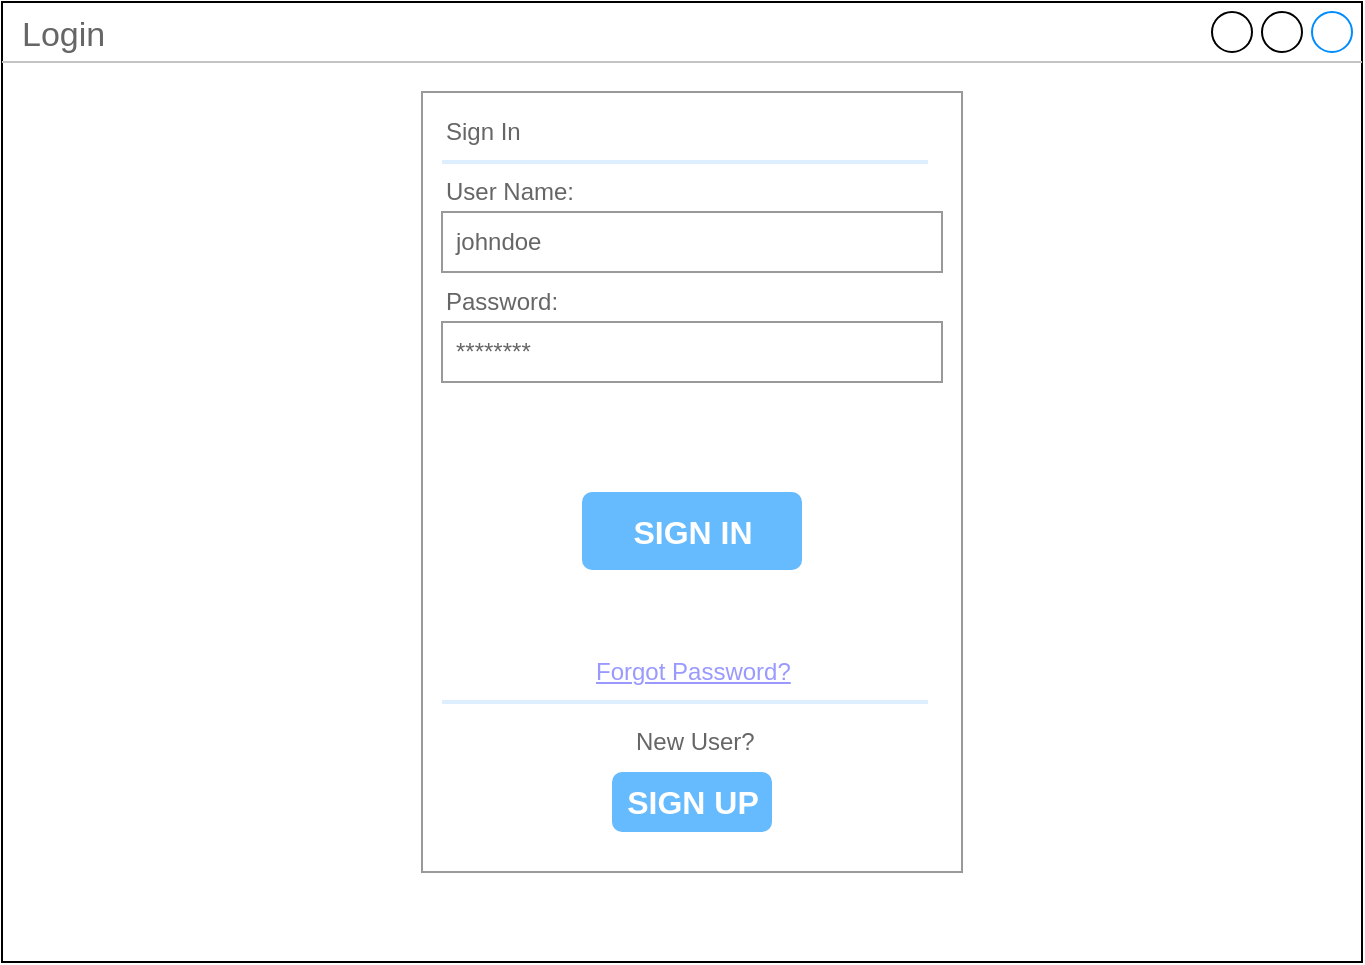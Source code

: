 <mxfile version="23.1.6" type="github" pages="3">
  <diagram name="Log in" id="-9WkaX-hUNrG1IMqJFz7">
    <mxGraphModel dx="1221" dy="652" grid="1" gridSize="10" guides="1" tooltips="1" connect="1" arrows="1" fold="1" page="1" pageScale="1" pageWidth="826" pageHeight="1169" math="0" shadow="0">
      <root>
        <mxCell id="0" />
        <mxCell id="1" parent="0" />
        <mxCell id="sIfJ9HAyzEDMkH3nIFHM-5" value="" style="verticalLabelPosition=bottom;shadow=0;dashed=0;align=center;html=1;verticalAlign=top;strokeWidth=1;shape=mxgraph.mockup.containers.videoPlayer;strokeColor=#666666;strokeColor2=#008cff;strokeColor3=#c4c4c4;textColor=#666666;fillColor2=#008cff;barHeight=30;barPos=20;" parent="1" vertex="1">
          <mxGeometry x="260" y="340" width="300" height="200" as="geometry" />
        </mxCell>
        <mxCell id="sIfJ9HAyzEDMkH3nIFHM-6" value="Login&amp;nbsp;" style="strokeWidth=1;shadow=0;dashed=0;align=center;html=1;shape=mxgraph.mockup.containers.window;align=left;verticalAlign=top;spacingLeft=8;strokeColor2=#008cff;strokeColor3=#c4c4c4;fontColor=#666666;mainText=;fontSize=17;labelBackgroundColor=none;whiteSpace=wrap;" parent="1" vertex="1">
          <mxGeometry x="30" y="200" width="680" height="480" as="geometry" />
        </mxCell>
        <mxCell id="sIfJ9HAyzEDMkH3nIFHM-15" value="" style="strokeWidth=1;shadow=0;dashed=0;align=center;html=1;shape=mxgraph.mockup.forms.rrect;rSize=0;strokeColor=#999999;fillColor=#ffffff;" parent="1" vertex="1">
          <mxGeometry x="240" y="245" width="270" height="390" as="geometry" />
        </mxCell>
        <mxCell id="sIfJ9HAyzEDMkH3nIFHM-16" value="Sign In" style="strokeWidth=1;shadow=0;dashed=0;align=center;html=1;shape=mxgraph.mockup.forms.anchor;fontSize=12;fontColor=#666666;align=left;resizeWidth=1;spacingLeft=0;" parent="sIfJ9HAyzEDMkH3nIFHM-15" vertex="1">
          <mxGeometry width="135" height="20" relative="1" as="geometry">
            <mxPoint x="10" y="10" as="offset" />
          </mxGeometry>
        </mxCell>
        <mxCell id="sIfJ9HAyzEDMkH3nIFHM-17" value="" style="shape=line;strokeColor=#ddeeff;strokeWidth=2;html=1;resizeWidth=1;" parent="sIfJ9HAyzEDMkH3nIFHM-15" vertex="1">
          <mxGeometry width="243" height="10" relative="1" as="geometry">
            <mxPoint x="10" y="30" as="offset" />
          </mxGeometry>
        </mxCell>
        <mxCell id="sIfJ9HAyzEDMkH3nIFHM-18" value="User Name:" style="strokeWidth=1;shadow=0;dashed=0;align=center;html=1;shape=mxgraph.mockup.forms.anchor;fontSize=12;fontColor=#666666;align=left;resizeWidth=1;spacingLeft=0;" parent="sIfJ9HAyzEDMkH3nIFHM-15" vertex="1">
          <mxGeometry width="135" height="20" relative="1" as="geometry">
            <mxPoint x="10" y="40" as="offset" />
          </mxGeometry>
        </mxCell>
        <mxCell id="sIfJ9HAyzEDMkH3nIFHM-19" value="johndoe" style="strokeWidth=1;shadow=0;dashed=0;align=center;html=1;shape=mxgraph.mockup.forms.rrect;rSize=0;strokeColor=#999999;fontColor=#666666;align=left;spacingLeft=5;resizeWidth=1;" parent="sIfJ9HAyzEDMkH3nIFHM-15" vertex="1">
          <mxGeometry width="250" height="30" relative="1" as="geometry">
            <mxPoint x="10" y="60" as="offset" />
          </mxGeometry>
        </mxCell>
        <mxCell id="sIfJ9HAyzEDMkH3nIFHM-20" value="Password:" style="strokeWidth=1;shadow=0;dashed=0;align=center;html=1;shape=mxgraph.mockup.forms.anchor;fontSize=12;fontColor=#666666;align=left;resizeWidth=1;spacingLeft=0;" parent="sIfJ9HAyzEDMkH3nIFHM-15" vertex="1">
          <mxGeometry width="135" height="20" relative="1" as="geometry">
            <mxPoint x="10" y="95" as="offset" />
          </mxGeometry>
        </mxCell>
        <mxCell id="sIfJ9HAyzEDMkH3nIFHM-21" value="********" style="strokeWidth=1;shadow=0;dashed=0;align=center;html=1;shape=mxgraph.mockup.forms.rrect;rSize=0;strokeColor=#999999;fontColor=#666666;align=left;spacingLeft=5;resizeWidth=1;" parent="sIfJ9HAyzEDMkH3nIFHM-15" vertex="1">
          <mxGeometry width="250" height="30" relative="1" as="geometry">
            <mxPoint x="10" y="115" as="offset" />
          </mxGeometry>
        </mxCell>
        <mxCell id="sIfJ9HAyzEDMkH3nIFHM-22" value="SIGN IN" style="strokeWidth=1;shadow=0;dashed=0;align=center;html=1;shape=mxgraph.mockup.forms.rrect;rSize=5;strokeColor=none;fontColor=#ffffff;fillColor=#66bbff;fontSize=16;fontStyle=1;" parent="sIfJ9HAyzEDMkH3nIFHM-15" vertex="1">
          <mxGeometry y="1" width="110" height="39" relative="1" as="geometry">
            <mxPoint x="80" y="-190" as="offset" />
          </mxGeometry>
        </mxCell>
        <mxCell id="sIfJ9HAyzEDMkH3nIFHM-23" value="Forgot Password?" style="strokeWidth=1;shadow=0;dashed=0;align=center;html=1;shape=mxgraph.mockup.forms.anchor;fontSize=12;fontColor=#9999ff;align=left;spacingLeft=0;fontStyle=4;resizeWidth=1;" parent="sIfJ9HAyzEDMkH3nIFHM-15" vertex="1">
          <mxGeometry y="1" width="100" height="20" relative="1" as="geometry">
            <mxPoint x="85" y="-110" as="offset" />
          </mxGeometry>
        </mxCell>
        <mxCell id="sIfJ9HAyzEDMkH3nIFHM-24" value="" style="shape=line;strokeColor=#ddeeff;strokeWidth=2;html=1;resizeWidth=1;" parent="sIfJ9HAyzEDMkH3nIFHM-15" vertex="1">
          <mxGeometry y="1" width="243" height="10" relative="1" as="geometry">
            <mxPoint x="10" y="-90" as="offset" />
          </mxGeometry>
        </mxCell>
        <mxCell id="sIfJ9HAyzEDMkH3nIFHM-25" value="New User?" style="strokeWidth=1;shadow=0;dashed=0;align=center;html=1;shape=mxgraph.mockup.forms.anchor;fontSize=12;fontColor=#666666;align=left;spacingLeft=0;resizeWidth=1;" parent="sIfJ9HAyzEDMkH3nIFHM-15" vertex="1">
          <mxGeometry y="1" width="60" height="20" relative="1" as="geometry">
            <mxPoint x="105" y="-75" as="offset" />
          </mxGeometry>
        </mxCell>
        <mxCell id="sIfJ9HAyzEDMkH3nIFHM-26" value="SIGN UP" style="strokeWidth=1;shadow=0;dashed=0;align=center;html=1;shape=mxgraph.mockup.forms.rrect;rSize=5;strokeColor=none;fontColor=#ffffff;fillColor=#66bbff;fontSize=16;fontStyle=1;" parent="sIfJ9HAyzEDMkH3nIFHM-15" vertex="1">
          <mxGeometry y="1" width="80" height="30" relative="1" as="geometry">
            <mxPoint x="95" y="-50" as="offset" />
          </mxGeometry>
        </mxCell>
      </root>
    </mxGraphModel>
  </diagram>
  <diagram id="pjhKwqU9GVkFHFD53HOo" name="Main  menu">
    <mxGraphModel dx="1221" dy="652" grid="1" gridSize="10" guides="1" tooltips="1" connect="1" arrows="1" fold="1" page="1" pageScale="1" pageWidth="850" pageHeight="1100" math="0" shadow="0">
      <root>
        <mxCell id="0" />
        <mxCell id="1" parent="0" />
        <mxCell id="kW3f_MvBOtHjNHgiF5Y7-1" value="Window Title" style="strokeWidth=1;shadow=0;dashed=0;align=center;html=1;shape=mxgraph.mockup.containers.window;align=left;verticalAlign=top;spacingLeft=8;strokeColor2=#008cff;strokeColor3=#c4c4c4;fontColor=#666666;mainText=;fontSize=17;labelBackgroundColor=none;whiteSpace=wrap;" parent="1" vertex="1">
          <mxGeometry x="70" y="70" width="630" height="460" as="geometry" />
        </mxCell>
        <mxCell id="wQtj_OoI7SuQfas_O_6Z-8" value="" style="strokeWidth=1;shadow=0;dashed=0;align=center;html=1;shape=mxgraph.mockup.forms.rrect;rSize=0;strokeColor=#999999;fillColor=#ffffff;" parent="1" vertex="1">
          <mxGeometry x="530" y="100" width="170" height="200" as="geometry" />
        </mxCell>
        <mxCell id="wQtj_OoI7SuQfas_O_6Z-9" value="Menu" style="strokeWidth=1;shadow=0;dashed=0;align=center;html=1;shape=mxgraph.mockup.forms.rrect;rSize=0;strokeColor=#999999;fontColor=#008cff;fontSize=17;fillColor=#ffffff;resizeWidth=1;whiteSpace=wrap;" parent="wQtj_OoI7SuQfas_O_6Z-8" vertex="1">
          <mxGeometry width="170" height="30" relative="1" as="geometry">
            <mxPoint y="-1" as="offset" />
          </mxGeometry>
        </mxCell>
        <mxCell id="wQtj_OoI7SuQfas_O_6Z-10" value="Students" style="strokeWidth=1;shadow=0;dashed=0;align=center;html=1;shape=mxgraph.mockup.forms.anchor;fontSize=17;fontColor=#666666;align=left;spacingLeft=5;resizeWidth=1;whiteSpace=wrap;" parent="wQtj_OoI7SuQfas_O_6Z-8" vertex="1">
          <mxGeometry width="170" height="20" relative="1" as="geometry">
            <mxPoint y="30" as="offset" />
          </mxGeometry>
        </mxCell>
        <mxCell id="wQtj_OoI7SuQfas_O_6Z-11" value="Instructors" style="strokeWidth=1;shadow=0;dashed=0;align=center;html=1;shape=mxgraph.mockup.forms.anchor;fontSize=17;fontColor=#666666;align=left;spacingLeft=5;resizeWidth=1;whiteSpace=wrap;" parent="wQtj_OoI7SuQfas_O_6Z-8" vertex="1">
          <mxGeometry width="170" height="20" relative="1" as="geometry">
            <mxPoint y="50" as="offset" />
          </mxGeometry>
        </mxCell>
        <mxCell id="wQtj_OoI7SuQfas_O_6Z-12" value="Courses" style="strokeWidth=1;shadow=0;dashed=0;align=center;html=1;shape=mxgraph.mockup.forms.rrect;rSize=0;fontSize=17;fontColor=#666666;align=left;spacingLeft=5;fillColor=#ddeeff;strokeColor=none;resizeWidth=1;whiteSpace=wrap;" parent="wQtj_OoI7SuQfas_O_6Z-8" vertex="1">
          <mxGeometry width="170" height="20" relative="1" as="geometry">
            <mxPoint y="70" as="offset" />
          </mxGeometry>
        </mxCell>
        <mxCell id="wQtj_OoI7SuQfas_O_6Z-13" value="Attendence records" style="strokeWidth=1;shadow=0;dashed=0;align=center;html=1;shape=mxgraph.mockup.forms.anchor;fontSize=17;fontColor=#666666;align=left;spacingLeft=5;resizeWidth=1;whiteSpace=wrap;" parent="wQtj_OoI7SuQfas_O_6Z-8" vertex="1">
          <mxGeometry width="170" height="20" relative="1" as="geometry">
            <mxPoint y="90" as="offset" />
          </mxGeometry>
        </mxCell>
        <mxCell id="fA3bOSvHLW6ldo8iKT_3-1" value="Class sessions" style="strokeWidth=1;shadow=0;dashed=0;align=center;html=1;shape=mxgraph.mockup.forms.anchor;fontSize=17;fontColor=#666666;align=left;spacingLeft=5;resizeWidth=1;whiteSpace=wrap;" vertex="1" parent="wQtj_OoI7SuQfas_O_6Z-8">
          <mxGeometry y="110" width="170" height="20" as="geometry" />
        </mxCell>
        <mxCell id="fA3bOSvHLW6ldo8iKT_3-2" value="Departments" style="strokeWidth=1;shadow=0;dashed=0;align=center;html=1;shape=mxgraph.mockup.forms.anchor;fontSize=17;fontColor=#666666;align=left;spacingLeft=5;resizeWidth=1;whiteSpace=wrap;" vertex="1" parent="wQtj_OoI7SuQfas_O_6Z-8">
          <mxGeometry y="130" width="170" height="20" as="geometry" />
        </mxCell>
        <mxCell id="MneiFacQqfcEQdwgbT49-1" value="" style="strokeWidth=1;shadow=0;dashed=0;align=center;html=1;shape=mxgraph.mockup.forms.rrect;rSize=0;strokeColor=#999999;fillColor=#ffffff;" vertex="1" parent="1">
          <mxGeometry x="70" y="100" width="150" height="200" as="geometry" />
        </mxCell>
        <mxCell id="MneiFacQqfcEQdwgbT49-2" value="Settings" style="strokeWidth=1;shadow=0;dashed=0;align=center;html=1;shape=mxgraph.mockup.forms.rrect;rSize=0;strokeColor=#999999;fontColor=#008cff;fontSize=17;fillColor=#ffffff;resizeWidth=1;whiteSpace=wrap;" vertex="1" parent="MneiFacQqfcEQdwgbT49-1">
          <mxGeometry width="150" height="30" relative="1" as="geometry">
            <mxPoint y="-1" as="offset" />
          </mxGeometry>
        </mxCell>
        <mxCell id="MneiFacQqfcEQdwgbT49-3" value="Change password" style="strokeWidth=1;shadow=0;dashed=0;align=center;html=1;shape=mxgraph.mockup.forms.anchor;fontSize=17;fontColor=#666666;align=left;spacingLeft=5;resizeWidth=1;whiteSpace=wrap;" vertex="1" parent="MneiFacQqfcEQdwgbT49-1">
          <mxGeometry width="150" height="20" relative="1" as="geometry">
            <mxPoint y="30" as="offset" />
          </mxGeometry>
        </mxCell>
        <mxCell id="MneiFacQqfcEQdwgbT49-4" value="Language" style="strokeWidth=1;shadow=0;dashed=0;align=center;html=1;shape=mxgraph.mockup.forms.anchor;fontSize=17;fontColor=#666666;align=left;spacingLeft=5;resizeWidth=1;whiteSpace=wrap;" vertex="1" parent="MneiFacQqfcEQdwgbT49-1">
          <mxGeometry width="150" height="20" relative="1" as="geometry">
            <mxPoint y="50" as="offset" />
          </mxGeometry>
        </mxCell>
        <mxCell id="MneiFacQqfcEQdwgbT49-5" value="Interface" style="strokeWidth=1;shadow=0;dashed=0;align=center;html=1;shape=mxgraph.mockup.forms.rrect;rSize=0;fontSize=17;fontColor=#666666;align=left;spacingLeft=5;fillColor=#ddeeff;strokeColor=none;resizeWidth=1;whiteSpace=wrap;" vertex="1" parent="MneiFacQqfcEQdwgbT49-1">
          <mxGeometry width="150" height="20" relative="1" as="geometry">
            <mxPoint y="70" as="offset" />
          </mxGeometry>
        </mxCell>
        <mxCell id="MneiFacQqfcEQdwgbT49-6" value="Help" style="strokeWidth=1;shadow=0;dashed=0;align=center;html=1;shape=mxgraph.mockup.forms.anchor;fontSize=17;fontColor=#666666;align=left;spacingLeft=5;resizeWidth=1;whiteSpace=wrap;" vertex="1" parent="MneiFacQqfcEQdwgbT49-1">
          <mxGeometry width="150" height="20" relative="1" as="geometry">
            <mxPoint y="90" as="offset" />
          </mxGeometry>
        </mxCell>
        <mxCell id="MneiFacQqfcEQdwgbT49-7" value="Exit" style="strokeWidth=1;shadow=0;dashed=0;align=center;html=1;shape=mxgraph.mockup.buttons.button;strokeColor=#666666;fontColor=#ffffff;mainText=;buttonStyle=round;fontSize=17;fontStyle=1;fillColor=#008cff;whiteSpace=wrap;" vertex="1" parent="1">
          <mxGeometry x="600" y="480" width="90" height="40" as="geometry" />
        </mxCell>
        <mxCell id="fA3bOSvHLW6ldo8iKT_3-4" value="Search" style="strokeWidth=1;shadow=0;dashed=0;align=center;html=1;shape=mxgraph.mockup.forms.searchBox;strokeColor=#999999;mainText=;strokeColor2=#008cff;fontColor=#666666;fontSize=17;align=left;spacingLeft=3;whiteSpace=wrap;" vertex="1" parent="1">
          <mxGeometry x="270" y="110" width="210" height="30" as="geometry" />
        </mxCell>
      </root>
    </mxGraphModel>
  </diagram>
  <diagram id="Z8-kCD3d3Sb351uAUqd5" name="Students">
    <mxGraphModel dx="1221" dy="652" grid="1" gridSize="10" guides="1" tooltips="1" connect="1" arrows="1" fold="1" page="1" pageScale="1" pageWidth="850" pageHeight="1100" math="0" shadow="0">
      <root>
        <mxCell id="0" />
        <mxCell id="1" parent="0" />
        <mxCell id="6w7SQ6vKX_GXDR_K0Lzd-1" value="" style="verticalLabelPosition=bottom;shadow=0;dashed=0;align=center;html=1;verticalAlign=top;strokeWidth=1;shape=mxgraph.mockup.menus_and_buttons.font_style_selector_1;" parent="1" vertex="1">
          <mxGeometry x="360" y="320" width="136" height="31" as="geometry" />
        </mxCell>
        <mxCell id="6w7SQ6vKX_GXDR_K0Lzd-2" value="" style="verticalLabelPosition=bottom;shadow=0;dashed=0;align=center;html=1;verticalAlign=top;strokeWidth=1;shape=mxgraph.mockup.forms.colorPicker;chosenColor=#aaddff;" parent="1" vertex="1">
          <mxGeometry x="400" y="320" width="40" height="40" as="geometry" />
        </mxCell>
        <mxCell id="6w7SQ6vKX_GXDR_K0Lzd-3" value="********" style="strokeWidth=1;shadow=0;dashed=0;align=center;html=1;shape=mxgraph.mockup.forms.pwField;strokeColor=#999999;mainText=;align=left;fontColor=#666666;fontSize=17;spacingLeft=3;" parent="1" vertex="1">
          <mxGeometry x="350" y="320" width="150" height="30" as="geometry" />
        </mxCell>
        <mxCell id="6w7SQ6vKX_GXDR_K0Lzd-4" value="********" style="strokeWidth=1;shadow=0;dashed=0;align=center;html=1;shape=mxgraph.mockup.forms.pwField;strokeColor=#999999;mainText=;align=left;fontColor=#666666;fontSize=17;spacingLeft=3;" parent="1" vertex="1">
          <mxGeometry x="350" y="320" width="150" height="30" as="geometry" />
        </mxCell>
        <mxCell id="6w7SQ6vKX_GXDR_K0Lzd-5" value="&lt;table cellpadding=&quot;0&quot; cellspacing=&quot;0&quot; style=&quot;width:100%;height:100%;&quot;&gt;&lt;tr&gt;&lt;td style=&quot;width:85%&quot;&gt;100&lt;/td&gt;&lt;td style=&quot;width:15%&quot;&gt;&lt;/td&gt;&lt;/tr&gt;&lt;/table&gt;" style="strokeWidth=1;shadow=0;dashed=0;align=center;html=1;shape=mxgraph.mockup.forms.spinner;strokeColor=#999999;spinLayout=right;spinStyle=normal;adjStyle=triangle;fillColor=#aaddff;fontSize=17;fontColor=#666666;mainText=;html=1;overflow=fill;" parent="1" vertex="1">
          <mxGeometry x="350" y="310" width="150" height="60" as="geometry" />
        </mxCell>
        <mxCell id="6w7SQ6vKX_GXDR_K0Lzd-6" value="Window Title" style="strokeWidth=1;shadow=0;dashed=0;align=center;html=1;shape=mxgraph.mockup.containers.window;align=left;verticalAlign=top;spacingLeft=8;strokeColor2=#008cff;strokeColor3=#c4c4c4;fontColor=#666666;mainText=;fontSize=17;labelBackgroundColor=none;whiteSpace=wrap;" parent="1" vertex="1">
          <mxGeometry x="40" y="80" width="760" height="520" as="geometry" />
        </mxCell>
        <mxCell id="RP7u3D28rBUnPNZQm_a--17" value="" style="strokeWidth=1;shadow=0;dashed=0;align=center;html=1;shape=mxgraph.mockup.rrect;rSize=10;fillColor=#ffffff;strokeColor=#666666;" vertex="1" parent="1">
          <mxGeometry x="170" y="210" width="500" height="30" as="geometry" />
        </mxCell>
        <mxCell id="RP7u3D28rBUnPNZQm_a--18" value="File" style="strokeColor=inherit;fillColor=inherit;gradientColor=inherit;strokeWidth=1;shadow=0;dashed=0;align=center;html=1;shape=mxgraph.mockup.rrect;rSize=0;fontSize=17;fontColor=#666666;fontStyle=1;resizeHeight=1;whiteSpace=wrap;" vertex="1" parent="RP7u3D28rBUnPNZQm_a--17">
          <mxGeometry width="125" height="30" relative="1" as="geometry">
            <mxPoint x="125" as="offset" />
          </mxGeometry>
        </mxCell>
        <mxCell id="RP7u3D28rBUnPNZQm_a--19" value="Setting" style="strokeColor=inherit;fillColor=inherit;gradientColor=inherit;strokeWidth=1;shadow=0;dashed=0;align=center;html=1;shape=mxgraph.mockup.rrect;rSize=0;fontSize=17;fontColor=#666666;fontStyle=1;resizeHeight=1;whiteSpace=wrap;" vertex="1" parent="RP7u3D28rBUnPNZQm_a--17">
          <mxGeometry width="125" height="30" relative="1" as="geometry">
            <mxPoint x="250" as="offset" />
          </mxGeometry>
        </mxCell>
        <mxCell id="RP7u3D28rBUnPNZQm_a--20" value="Help" style="strokeColor=inherit;fillColor=inherit;gradientColor=inherit;strokeWidth=1;shadow=0;dashed=0;align=center;html=1;shape=mxgraph.mockup.rightButton;rSize=10;fontSize=17;fontColor=#666666;fontStyle=1;resizeHeight=1;whiteSpace=wrap;" vertex="1" parent="RP7u3D28rBUnPNZQm_a--17">
          <mxGeometry x="1" width="125" height="30" relative="1" as="geometry">
            <mxPoint x="-125" as="offset" />
          </mxGeometry>
        </mxCell>
        <mxCell id="RP7u3D28rBUnPNZQm_a--21" value="Edit" style="strokeWidth=1;shadow=0;dashed=0;align=center;html=1;shape=mxgraph.mockup.leftButton;rSize=10;fontSize=17;fontColor=#ffffff;fontStyle=1;fillColor=#008cff;strokeColor=#008cff;resizeHeight=1;whiteSpace=wrap;" vertex="1" parent="RP7u3D28rBUnPNZQm_a--17">
          <mxGeometry width="125" height="30" relative="1" as="geometry" />
        </mxCell>
        <mxCell id="RP7u3D28rBUnPNZQm_a--22" value="Student" style="rounded=0;whiteSpace=wrap;html=1;fontStyle=1;fontSize=20;" vertex="1" parent="1">
          <mxGeometry x="170" y="260" width="500" height="30" as="geometry" />
        </mxCell>
        <mxCell id="RP7u3D28rBUnPNZQm_a--23" value="" style="rounded=0;whiteSpace=wrap;html=1;" vertex="1" parent="1">
          <mxGeometry x="170" y="290" width="500" height="260" as="geometry" />
        </mxCell>
        <mxCell id="RP7u3D28rBUnPNZQm_a--24" value="" style="endArrow=none;html=1;rounded=0;entryX=0.25;entryY=0;entryDx=0;entryDy=0;exitX=0.25;exitY=1;exitDx=0;exitDy=0;" edge="1" parent="1" source="RP7u3D28rBUnPNZQm_a--23" target="RP7u3D28rBUnPNZQm_a--23">
          <mxGeometry width="50" height="50" relative="1" as="geometry">
            <mxPoint x="400" y="360" as="sourcePoint" />
            <mxPoint x="450" y="310" as="targetPoint" />
          </mxGeometry>
        </mxCell>
        <mxCell id="RP7u3D28rBUnPNZQm_a--25" value="" style="endArrow=none;html=1;rounded=0;entryX=0.5;entryY=0;entryDx=0;entryDy=0;exitX=0.5;exitY=1;exitDx=0;exitDy=0;" edge="1" parent="1" source="RP7u3D28rBUnPNZQm_a--23" target="RP7u3D28rBUnPNZQm_a--23">
          <mxGeometry width="50" height="50" relative="1" as="geometry">
            <mxPoint x="400" y="360" as="sourcePoint" />
            <mxPoint x="450" y="310" as="targetPoint" />
          </mxGeometry>
        </mxCell>
        <mxCell id="RP7u3D28rBUnPNZQm_a--26" value="" style="endArrow=none;html=1;rounded=0;entryX=0.75;entryY=0;entryDx=0;entryDy=0;exitX=0.75;exitY=1;exitDx=0;exitDy=0;" edge="1" parent="1" source="RP7u3D28rBUnPNZQm_a--23" target="RP7u3D28rBUnPNZQm_a--23">
          <mxGeometry width="50" height="50" relative="1" as="geometry">
            <mxPoint x="400" y="360" as="sourcePoint" />
            <mxPoint x="450" y="310" as="targetPoint" />
          </mxGeometry>
        </mxCell>
        <mxCell id="RP7u3D28rBUnPNZQm_a--30" value="" style="endArrow=none;html=1;rounded=0;exitX=0;exitY=0.5;exitDx=0;exitDy=0;entryX=1;entryY=0.5;entryDx=0;entryDy=0;" edge="1" parent="1" source="RP7u3D28rBUnPNZQm_a--23" target="RP7u3D28rBUnPNZQm_a--23">
          <mxGeometry width="50" height="50" relative="1" as="geometry">
            <mxPoint x="400" y="360" as="sourcePoint" />
            <mxPoint x="450" y="310" as="targetPoint" />
          </mxGeometry>
        </mxCell>
        <mxCell id="RP7u3D28rBUnPNZQm_a--31" value="" style="endArrow=none;html=1;rounded=0;exitX=0.001;exitY=0.162;exitDx=0;exitDy=0;exitPerimeter=0;entryX=1.001;entryY=0.159;entryDx=0;entryDy=0;entryPerimeter=0;" edge="1" parent="1" source="RP7u3D28rBUnPNZQm_a--23" target="RP7u3D28rBUnPNZQm_a--23">
          <mxGeometry width="50" height="50" relative="1" as="geometry">
            <mxPoint x="400" y="360" as="sourcePoint" />
            <mxPoint x="450" y="310" as="targetPoint" />
          </mxGeometry>
        </mxCell>
        <mxCell id="RP7u3D28rBUnPNZQm_a--32" value="" style="endArrow=none;html=1;rounded=0;exitX=0.002;exitY=0.331;exitDx=0;exitDy=0;exitPerimeter=0;entryX=1.001;entryY=0.331;entryDx=0;entryDy=0;entryPerimeter=0;" edge="1" parent="1" source="RP7u3D28rBUnPNZQm_a--23" target="RP7u3D28rBUnPNZQm_a--23">
          <mxGeometry width="50" height="50" relative="1" as="geometry">
            <mxPoint x="400" y="360" as="sourcePoint" />
            <mxPoint x="450" y="310" as="targetPoint" />
          </mxGeometry>
        </mxCell>
        <mxCell id="RP7u3D28rBUnPNZQm_a--38" value="" style="endArrow=none;html=1;rounded=0;exitX=-0.002;exitY=0.659;exitDx=0;exitDy=0;exitPerimeter=0;entryX=0.999;entryY=0.659;entryDx=0;entryDy=0;entryPerimeter=0;" edge="1" parent="1" source="RP7u3D28rBUnPNZQm_a--23" target="RP7u3D28rBUnPNZQm_a--23">
          <mxGeometry width="50" height="50" relative="1" as="geometry">
            <mxPoint x="400" y="360" as="sourcePoint" />
            <mxPoint x="450" y="310" as="targetPoint" />
          </mxGeometry>
        </mxCell>
        <mxCell id="RP7u3D28rBUnPNZQm_a--39" value="" style="endArrow=none;html=1;rounded=0;exitX=-0.005;exitY=0.828;exitDx=0;exitDy=0;exitPerimeter=0;entryX=1.003;entryY=0.828;entryDx=0;entryDy=0;entryPerimeter=0;" edge="1" parent="1" source="RP7u3D28rBUnPNZQm_a--23" target="RP7u3D28rBUnPNZQm_a--23">
          <mxGeometry width="50" height="50" relative="1" as="geometry">
            <mxPoint x="400" y="360" as="sourcePoint" />
            <mxPoint x="450" y="310" as="targetPoint" />
          </mxGeometry>
        </mxCell>
        <mxCell id="RP7u3D28rBUnPNZQm_a--40" value="ID" style="text;html=1;align=center;verticalAlign=top;whiteSpace=wrap;rounded=0;fontStyle=1;fontSize=16;" vertex="1" parent="1">
          <mxGeometry x="200" y="290" width="60" height="30" as="geometry" />
        </mxCell>
        <mxCell id="RP7u3D28rBUnPNZQm_a--42" value="First name" style="text;html=1;align=center;verticalAlign=top;whiteSpace=wrap;rounded=0;fontStyle=1;fontSize=16;" vertex="1" parent="1">
          <mxGeometry x="300" y="290" width="120" height="30" as="geometry" />
        </mxCell>
        <mxCell id="RP7u3D28rBUnPNZQm_a--43" value="Last name" style="text;html=1;align=center;verticalAlign=top;whiteSpace=wrap;rounded=0;fontStyle=1;fontSize=16;" vertex="1" parent="1">
          <mxGeometry x="420" y="290" width="120" height="30" as="geometry" />
        </mxCell>
        <mxCell id="RP7u3D28rBUnPNZQm_a--44" value="Department" style="text;html=1;align=center;verticalAlign=top;whiteSpace=wrap;rounded=0;fontStyle=1;fontSize=16;" vertex="1" parent="1">
          <mxGeometry x="550" y="290" width="110" height="30" as="geometry" />
        </mxCell>
        <mxCell id="RP7u3D28rBUnPNZQm_a--45" value="" style="verticalLabelPosition=bottom;shadow=0;dashed=0;align=center;html=1;verticalAlign=top;strokeWidth=1;shape=mxgraph.mockup.forms.splitter;strokeColor=#999999;" vertex="1" parent="1">
          <mxGeometry x="170" y="560" width="500" height="10" as="geometry" />
        </mxCell>
        <mxCell id="RP7u3D28rBUnPNZQm_a--46" value="" style="verticalLabelPosition=bottom;shadow=0;dashed=0;align=center;html=1;verticalAlign=top;strokeWidth=1;shape=mxgraph.mockup.forms.splitter;strokeColor=#999999;direction=north;" vertex="1" parent="1">
          <mxGeometry x="680" y="260" width="10" height="290" as="geometry" />
        </mxCell>
        <mxCell id="RP7u3D28rBUnPNZQm_a--47" value="Search" style="strokeWidth=1;shadow=0;dashed=0;align=center;html=1;shape=mxgraph.mockup.forms.searchBox;strokeColor=#999999;mainText=;strokeColor2=#008cff;fontColor=#666666;fontSize=17;align=left;spacingLeft=3;whiteSpace=wrap;" vertex="1" parent="1">
          <mxGeometry x="317.5" y="120" width="205" height="30" as="geometry" />
        </mxCell>
        <mxCell id="RP7u3D28rBUnPNZQm_a--48" value="Back" style="strokeWidth=1;shadow=0;dashed=0;align=center;html=1;shape=mxgraph.mockup.buttons.button;strokeColor=#666666;fontColor=#ffffff;mainText=;buttonStyle=round;fontSize=17;fontStyle=1;fillColor=#008cff;whiteSpace=wrap;" vertex="1" parent="1">
          <mxGeometry x="50" y="120" width="100" height="30" as="geometry" />
        </mxCell>
        <mxCell id="RP7u3D28rBUnPNZQm_a--49" value="Thi V" style="text;html=1;align=center;verticalAlign=middle;whiteSpace=wrap;rounded=0;" vertex="1" parent="1">
          <mxGeometry x="420" y="420" width="120" height="30" as="geometry" />
        </mxCell>
        <mxCell id="RP7u3D28rBUnPNZQm_a--50" value="The B" style="text;html=1;align=center;verticalAlign=middle;whiteSpace=wrap;rounded=0;" vertex="1" parent="1">
          <mxGeometry x="420" y="380" width="120" height="30" as="geometry" />
        </mxCell>
        <mxCell id="RP7u3D28rBUnPNZQm_a--51" value="Van T" style="text;html=1;align=center;verticalAlign=middle;whiteSpace=wrap;rounded=0;" vertex="1" parent="1">
          <mxGeometry x="420" y="330" width="120" height="30" as="geometry" />
        </mxCell>
        <mxCell id="RP7u3D28rBUnPNZQm_a--52" value="Phan" style="text;html=1;align=center;verticalAlign=middle;whiteSpace=wrap;rounded=0;" vertex="1" parent="1">
          <mxGeometry x="295" y="510" width="125" height="30" as="geometry" />
        </mxCell>
        <mxCell id="RP7u3D28rBUnPNZQm_a--53" value="Do" style="text;html=1;align=center;verticalAlign=middle;whiteSpace=wrap;rounded=0;" vertex="1" parent="1">
          <mxGeometry x="295" y="460" width="125" height="30" as="geometry" />
        </mxCell>
        <mxCell id="RP7u3D28rBUnPNZQm_a--54" value="Tran" style="text;html=1;align=center;verticalAlign=middle;whiteSpace=wrap;rounded=0;" vertex="1" parent="1">
          <mxGeometry x="295" y="420" width="125" height="30" as="geometry" />
        </mxCell>
        <mxCell id="RP7u3D28rBUnPNZQm_a--55" value="Nguyen" style="text;html=1;align=center;verticalAlign=middle;whiteSpace=wrap;rounded=0;" vertex="1" parent="1">
          <mxGeometry x="295" y="380" width="125" height="30" as="geometry" />
        </mxCell>
        <mxCell id="RP7u3D28rBUnPNZQm_a--56" value="Pham" style="text;html=1;align=center;verticalAlign=middle;whiteSpace=wrap;rounded=0;" vertex="1" parent="1">
          <mxGeometry x="295" y="330" width="125" height="30" as="geometry" />
        </mxCell>
        <mxCell id="RP7u3D28rBUnPNZQm_a--57" value="BH04521" style="text;html=1;align=center;verticalAlign=middle;whiteSpace=wrap;rounded=0;" vertex="1" parent="1">
          <mxGeometry x="170" y="510" width="120" height="30" as="geometry" />
        </mxCell>
        <mxCell id="RP7u3D28rBUnPNZQm_a--58" value="BH09163" style="text;html=1;align=center;verticalAlign=middle;whiteSpace=wrap;rounded=0;" vertex="1" parent="1">
          <mxGeometry x="170" y="460" width="120" height="30" as="geometry" />
        </mxCell>
        <mxCell id="RP7u3D28rBUnPNZQm_a--59" value="BH03827" style="text;html=1;align=center;verticalAlign=middle;whiteSpace=wrap;rounded=0;" vertex="1" parent="1">
          <mxGeometry x="170" y="420" width="120" height="30" as="geometry" />
        </mxCell>
        <mxCell id="RP7u3D28rBUnPNZQm_a--60" value="BH01834" style="text;html=1;align=center;verticalAlign=middle;whiteSpace=wrap;rounded=0;" vertex="1" parent="1">
          <mxGeometry x="170" y="380" width="120" height="30" as="geometry" />
        </mxCell>
        <mxCell id="RP7u3D28rBUnPNZQm_a--61" value="BH04912" style="text;html=1;align=center;verticalAlign=middle;whiteSpace=wrap;rounded=0;" vertex="1" parent="1">
          <mxGeometry x="170" y="330" width="120" height="30" as="geometry" />
        </mxCell>
        <mxCell id="RP7u3D28rBUnPNZQm_a--64" value="P204" style="text;html=1;align=center;verticalAlign=middle;whiteSpace=wrap;rounded=0;" vertex="1" parent="1">
          <mxGeometry x="545" y="460" width="125" height="30" as="geometry" />
        </mxCell>
        <mxCell id="RP7u3D28rBUnPNZQm_a--65" value="P204" style="text;html=1;align=center;verticalAlign=middle;whiteSpace=wrap;rounded=0;" vertex="1" parent="1">
          <mxGeometry x="545" y="420" width="125" height="30" as="geometry" />
        </mxCell>
        <mxCell id="RP7u3D28rBUnPNZQm_a--66" value="P204" style="text;html=1;align=center;verticalAlign=middle;whiteSpace=wrap;rounded=0;" vertex="1" parent="1">
          <mxGeometry x="545" y="380" width="125" height="30" as="geometry" />
        </mxCell>
        <mxCell id="RP7u3D28rBUnPNZQm_a--67" value="P204" style="text;html=1;align=center;verticalAlign=middle;whiteSpace=wrap;rounded=0;" vertex="1" parent="1">
          <mxGeometry x="545" y="330" width="120" height="30" as="geometry" />
        </mxCell>
        <mxCell id="RP7u3D28rBUnPNZQm_a--68" value="Manh H" style="text;html=1;align=center;verticalAlign=middle;whiteSpace=wrap;rounded=0;" vertex="1" parent="1">
          <mxGeometry x="420" y="510" width="120" height="30" as="geometry" />
        </mxCell>
        <mxCell id="RP7u3D28rBUnPNZQm_a--69" value="Thanh N" style="text;html=1;align=center;verticalAlign=middle;whiteSpace=wrap;rounded=0;" vertex="1" parent="1">
          <mxGeometry x="420" y="460" width="120" height="30" as="geometry" />
        </mxCell>
        <mxCell id="RP7u3D28rBUnPNZQm_a--70" value="P204" style="text;html=1;align=center;verticalAlign=middle;whiteSpace=wrap;rounded=0;" vertex="1" parent="1">
          <mxGeometry x="545" y="510" width="125" height="30" as="geometry" />
        </mxCell>
      </root>
    </mxGraphModel>
  </diagram>
</mxfile>
